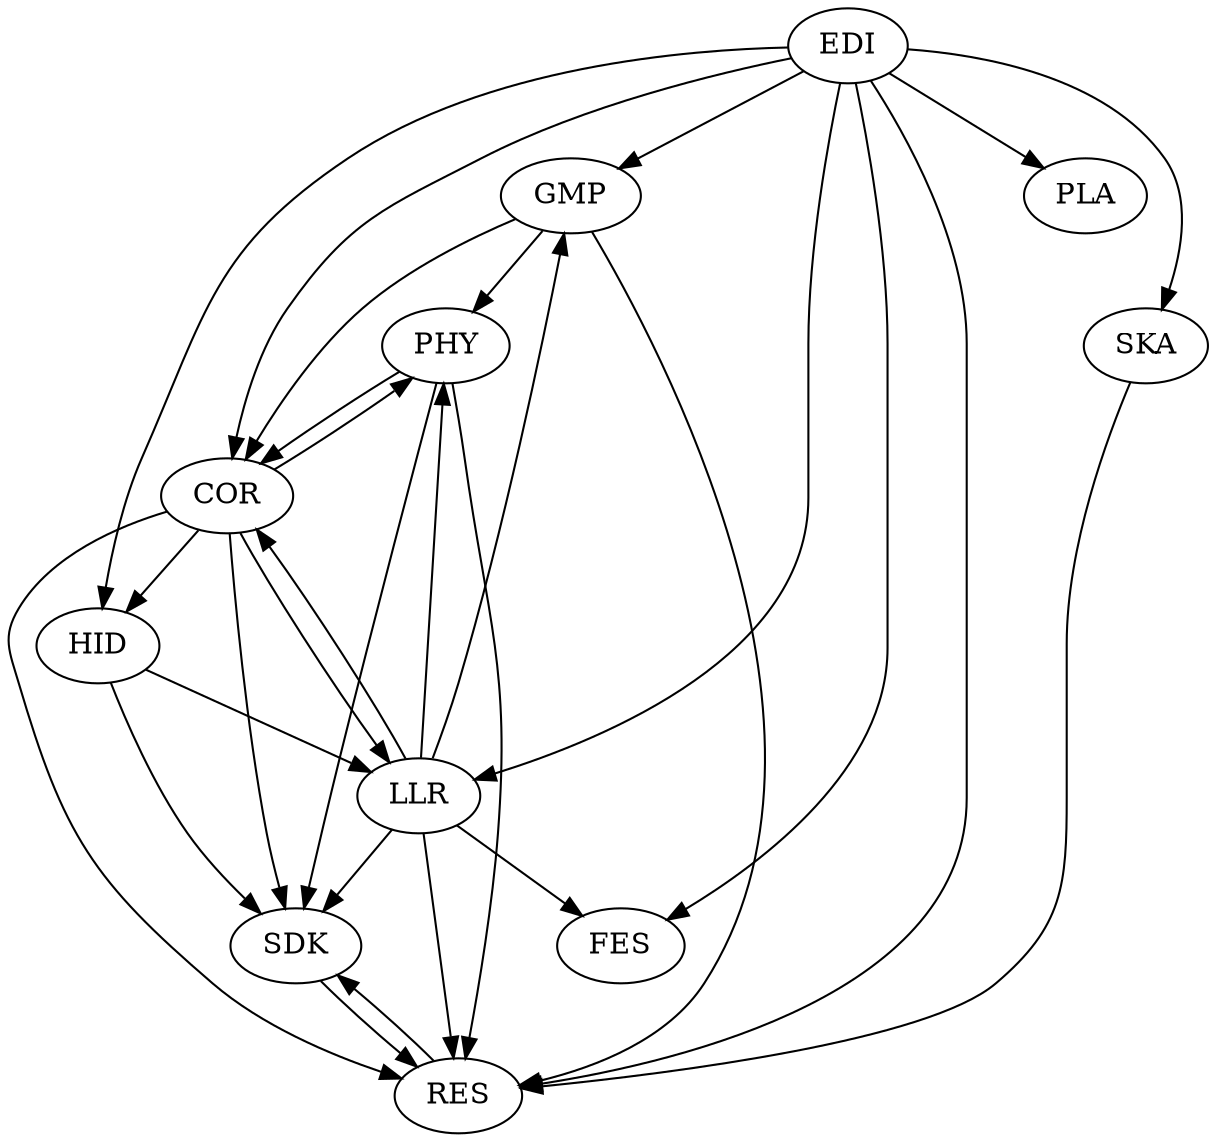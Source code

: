 digraph "source tree" {GMP->PHYGMP->CORGMP->RESRES->SDKLLR->SDKLLR->PHYLLR->RESLLR->GMPLLR->FESLLR->CORCOR->LLRCOR->PHYCOR->SDKCOR->HIDCOR->RESSDK->RESPHY->RESPHY->CORPHY->SDKEDI->LLREDI->COREDI->RESEDI->PLAEDI->HIDEDI->GMPEDI->FESEDI->SKAHID->LLRHID->SDKSKA->RES}